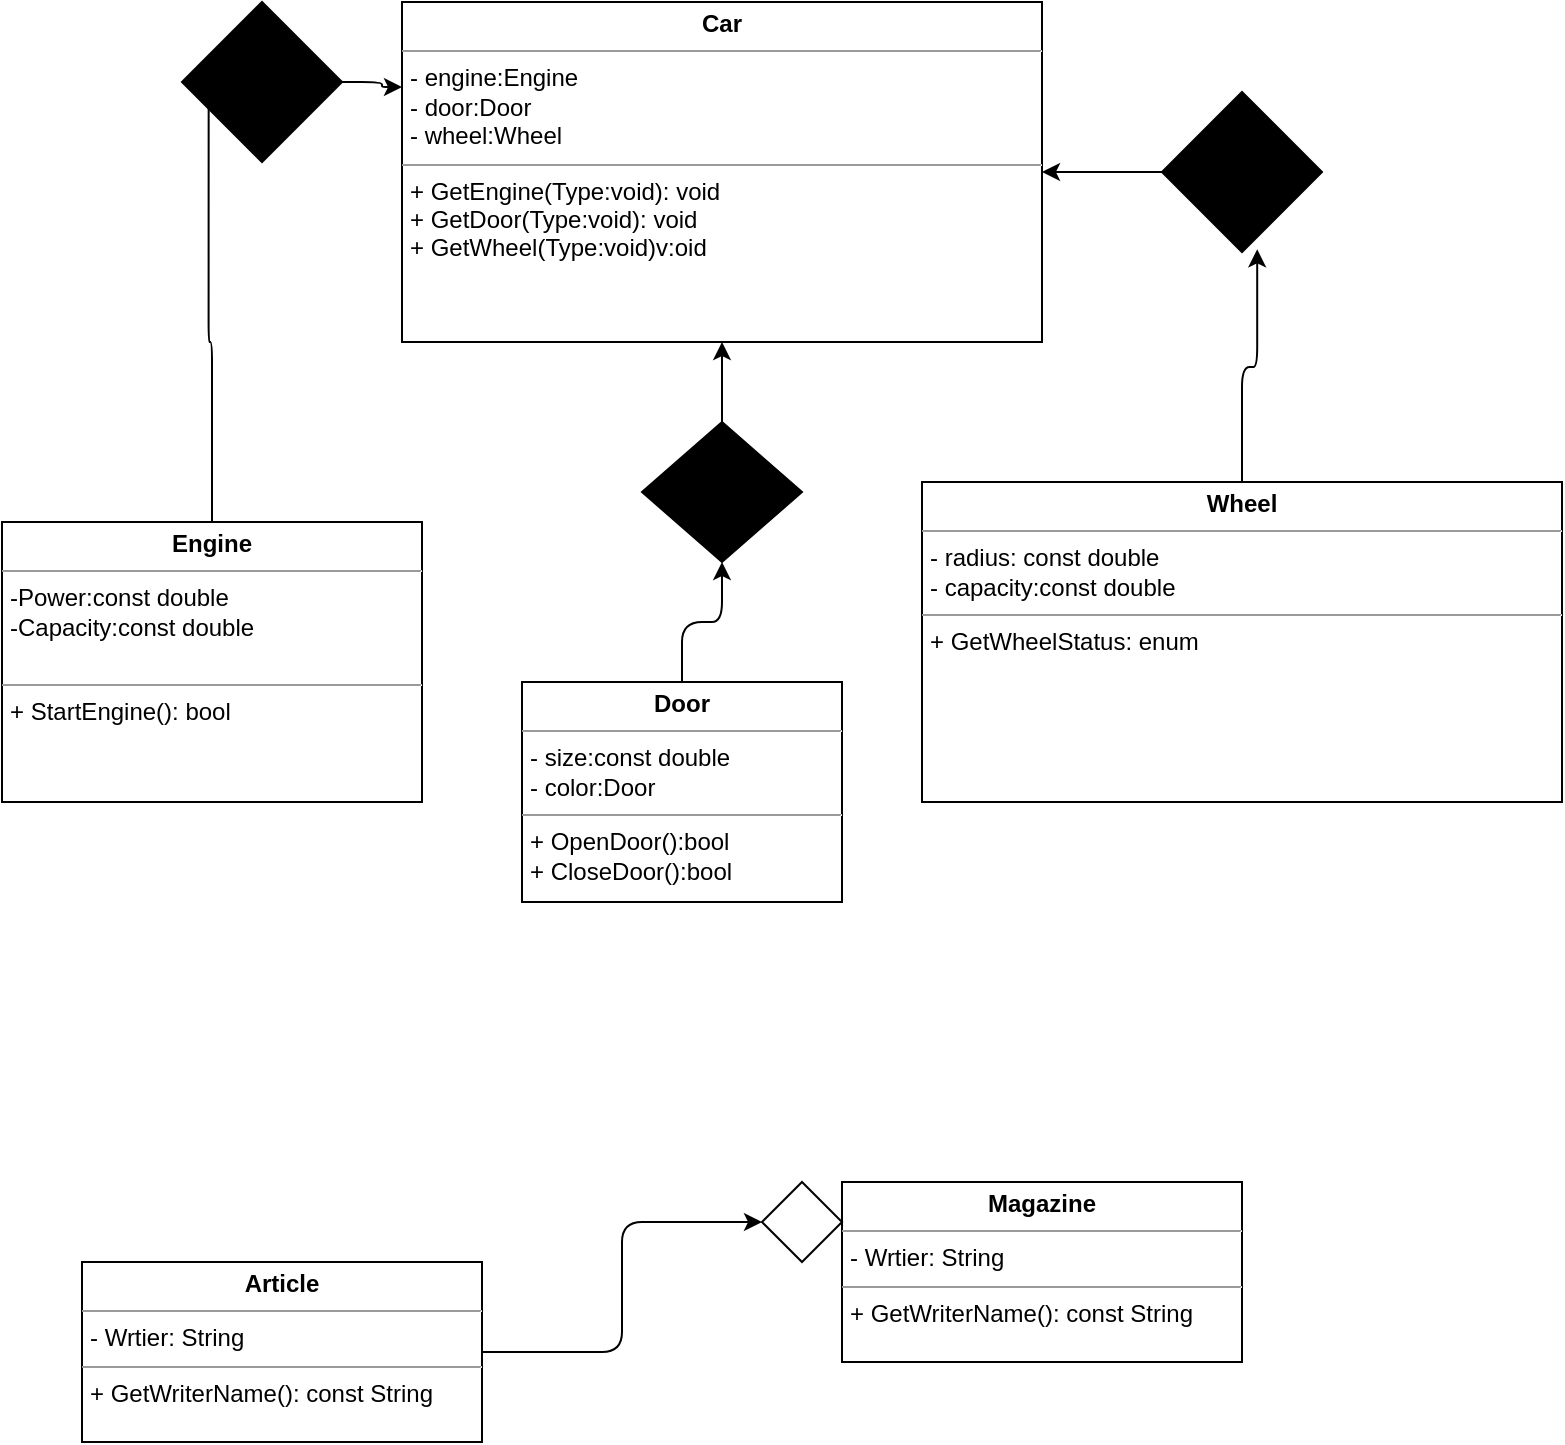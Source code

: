 <mxfile version="20.7.4" type="github"><diagram id="wVg1OmYp5kITG0oUaREt" name="Page-1"><mxGraphModel dx="1004" dy="617" grid="1" gridSize="10" guides="1" tooltips="1" connect="1" arrows="1" fold="1" page="1" pageScale="1" pageWidth="850" pageHeight="1100" math="0" shadow="0"><root><mxCell id="0"/><mxCell id="1" parent="0"/><mxCell id="uZaiWUIiGBdvHnx8XuMi-12" value="&lt;p style=&quot;margin:0px;margin-top:4px;text-align:center;&quot;&gt;&lt;b style=&quot;&quot;&gt;Car&lt;/b&gt;&lt;/p&gt;&lt;hr size=&quot;1&quot;&gt;&lt;p style=&quot;margin:0px;margin-left:4px;&quot;&gt;- engine:Engine&lt;br&gt;- door:Door&lt;/p&gt;&lt;p style=&quot;margin:0px;margin-left:4px;&quot;&gt;- wheel:Wheel&lt;/p&gt;&lt;hr size=&quot;1&quot;&gt;&lt;p style=&quot;margin:0px;margin-left:4px;&quot;&gt;+ GetEngine(Type:void): void&lt;br&gt;+ GetDoor(Type:void): void&lt;/p&gt;&lt;p style=&quot;margin:0px;margin-left:4px;&quot;&gt;+ GetWheel(Type:void)v:oid&lt;/p&gt;" style="verticalAlign=top;align=left;overflow=fill;fontSize=12;fontFamily=Helvetica;html=1;" vertex="1" parent="1"><mxGeometry x="250" y="120" width="320" height="170" as="geometry"/></mxCell><mxCell id="uZaiWUIiGBdvHnx8XuMi-16" style="edgeStyle=orthogonalEdgeStyle;rounded=1;orthogonalLoop=1;jettySize=auto;html=1;entryX=0;entryY=0.25;entryDx=0;entryDy=0;startArrow=none;" edge="1" parent="1" source="uZaiWUIiGBdvHnx8XuMi-17" target="uZaiWUIiGBdvHnx8XuMi-12"><mxGeometry relative="1" as="geometry"/></mxCell><mxCell id="uZaiWUIiGBdvHnx8XuMi-13" value="&lt;p style=&quot;margin:0px;margin-top:4px;text-align:center;&quot;&gt;&lt;b&gt;Engine&lt;/b&gt;&lt;/p&gt;&lt;hr size=&quot;1&quot;&gt;&lt;p style=&quot;margin:0px;margin-left:4px;&quot;&gt;-Power:const double&lt;/p&gt;&lt;p style=&quot;margin:0px;margin-left:4px;&quot;&gt;-Capacity:const double&lt;/p&gt;&lt;p style=&quot;margin:0px;margin-left:4px;&quot;&gt;&lt;br&gt;&lt;/p&gt;&lt;hr size=&quot;1&quot;&gt;&lt;p style=&quot;margin:0px;margin-left:4px;&quot;&gt;+ StartEngine(): bool&lt;/p&gt;" style="verticalAlign=top;align=left;overflow=fill;fontSize=12;fontFamily=Helvetica;html=1;" vertex="1" parent="1"><mxGeometry x="50" y="380" width="210" height="140" as="geometry"/></mxCell><mxCell id="uZaiWUIiGBdvHnx8XuMi-20" style="edgeStyle=orthogonalEdgeStyle;rounded=1;orthogonalLoop=1;jettySize=auto;html=1;exitX=0.5;exitY=0;exitDx=0;exitDy=0;entryX=0.595;entryY=0.983;entryDx=0;entryDy=0;entryPerimeter=0;" edge="1" parent="1" source="uZaiWUIiGBdvHnx8XuMi-14" target="uZaiWUIiGBdvHnx8XuMi-19"><mxGeometry relative="1" as="geometry"/></mxCell><mxCell id="uZaiWUIiGBdvHnx8XuMi-14" value="&lt;p style=&quot;margin:0px;margin-top:4px;text-align:center;&quot;&gt;&lt;b&gt;Wheel&lt;/b&gt;&lt;/p&gt;&lt;hr size=&quot;1&quot;&gt;&lt;p style=&quot;margin:0px;margin-left:4px;&quot;&gt;- radius: const double&lt;/p&gt;&lt;p style=&quot;margin:0px;margin-left:4px;&quot;&gt;- capacity:const double&lt;/p&gt;&lt;hr size=&quot;1&quot;&gt;&lt;p style=&quot;margin:0px;margin-left:4px;&quot;&gt;+ GetWheelStatus: enum&lt;/p&gt;&lt;p style=&quot;margin:0px;margin-left:4px;&quot;&gt;&lt;br&gt;&lt;/p&gt;" style="verticalAlign=top;align=left;overflow=fill;fontSize=12;fontFamily=Helvetica;html=1;" vertex="1" parent="1"><mxGeometry x="510" y="360" width="320" height="160" as="geometry"/></mxCell><mxCell id="uZaiWUIiGBdvHnx8XuMi-23" value="" style="edgeStyle=orthogonalEdgeStyle;rounded=1;orthogonalLoop=1;jettySize=auto;html=1;" edge="1" parent="1" source="uZaiWUIiGBdvHnx8XuMi-15" target="uZaiWUIiGBdvHnx8XuMi-22"><mxGeometry relative="1" as="geometry"/></mxCell><mxCell id="uZaiWUIiGBdvHnx8XuMi-15" value="&lt;p style=&quot;margin:0px;margin-top:4px;text-align:center;&quot;&gt;&lt;b&gt;Door&lt;/b&gt;&lt;/p&gt;&lt;hr size=&quot;1&quot;&gt;&lt;p style=&quot;margin:0px;margin-left:4px;&quot;&gt;- size:const double&lt;/p&gt;&lt;p style=&quot;margin:0px;margin-left:4px;&quot;&gt;- color:Door&lt;/p&gt;&lt;hr size=&quot;1&quot;&gt;&lt;p style=&quot;margin:0px;margin-left:4px;&quot;&gt;+ OpenDoor():bool&lt;/p&gt;&lt;p style=&quot;margin:0px;margin-left:4px;&quot;&gt;+ CloseDoor():bool&lt;/p&gt;" style="verticalAlign=top;align=left;overflow=fill;fontSize=12;fontFamily=Helvetica;html=1;" vertex="1" parent="1"><mxGeometry x="310" y="460" width="160" height="110" as="geometry"/></mxCell><mxCell id="uZaiWUIiGBdvHnx8XuMi-17" value="" style="rhombus;whiteSpace=wrap;html=1;fillColor=#000000;" vertex="1" parent="1"><mxGeometry x="140" y="120" width="80" height="80" as="geometry"/></mxCell><mxCell id="uZaiWUIiGBdvHnx8XuMi-18" value="" style="edgeStyle=orthogonalEdgeStyle;rounded=1;orthogonalLoop=1;jettySize=auto;html=1;entryX=0;entryY=0.25;entryDx=0;entryDy=0;endArrow=none;" edge="1" parent="1" source="uZaiWUIiGBdvHnx8XuMi-13" target="uZaiWUIiGBdvHnx8XuMi-17"><mxGeometry relative="1" as="geometry"><mxPoint x="155" y="380" as="sourcePoint"/><mxPoint x="250" y="162.5" as="targetPoint"/></mxGeometry></mxCell><mxCell id="uZaiWUIiGBdvHnx8XuMi-21" style="edgeStyle=orthogonalEdgeStyle;rounded=1;orthogonalLoop=1;jettySize=auto;html=1;exitX=0;exitY=0.5;exitDx=0;exitDy=0;entryX=1;entryY=0.5;entryDx=0;entryDy=0;" edge="1" parent="1" source="uZaiWUIiGBdvHnx8XuMi-19" target="uZaiWUIiGBdvHnx8XuMi-12"><mxGeometry relative="1" as="geometry"/></mxCell><mxCell id="uZaiWUIiGBdvHnx8XuMi-19" value="" style="rhombus;whiteSpace=wrap;html=1;strokeColor=#000000;fillColor=#000000;" vertex="1" parent="1"><mxGeometry x="630" y="165" width="80" height="80" as="geometry"/></mxCell><mxCell id="uZaiWUIiGBdvHnx8XuMi-24" style="edgeStyle=orthogonalEdgeStyle;rounded=1;orthogonalLoop=1;jettySize=auto;html=1;" edge="1" parent="1" source="uZaiWUIiGBdvHnx8XuMi-22" target="uZaiWUIiGBdvHnx8XuMi-12"><mxGeometry relative="1" as="geometry"/></mxCell><mxCell id="uZaiWUIiGBdvHnx8XuMi-22" value="" style="rhombus;whiteSpace=wrap;html=1;strokeColor=#000000;fillColor=#000000;" vertex="1" parent="1"><mxGeometry x="370" y="330" width="80" height="70" as="geometry"/></mxCell><mxCell id="uZaiWUIiGBdvHnx8XuMi-30" value="" style="edgeStyle=orthogonalEdgeStyle;rounded=1;orthogonalLoop=1;jettySize=auto;html=1;" edge="1" parent="1" source="uZaiWUIiGBdvHnx8XuMi-26" target="uZaiWUIiGBdvHnx8XuMi-29"><mxGeometry relative="1" as="geometry"/></mxCell><mxCell id="uZaiWUIiGBdvHnx8XuMi-26" value="&lt;p style=&quot;margin:0px;margin-top:4px;text-align:center;&quot;&gt;&lt;b&gt;Article&lt;/b&gt;&lt;/p&gt;&lt;hr size=&quot;1&quot;&gt;&lt;p style=&quot;margin:0px;margin-left:4px;&quot;&gt;- Wrtier: String&lt;/p&gt;&lt;hr size=&quot;1&quot;&gt;&lt;p style=&quot;margin:0px;margin-left:4px;&quot;&gt;+ GetWriterName(): const String&lt;/p&gt;" style="verticalAlign=top;align=left;overflow=fill;fontSize=12;fontFamily=Helvetica;html=1;strokeColor=default;fillColor=none;" vertex="1" parent="1"><mxGeometry x="90" y="750" width="200" height="90" as="geometry"/></mxCell><mxCell id="uZaiWUIiGBdvHnx8XuMi-27" value="&lt;p style=&quot;margin:0px;margin-top:4px;text-align:center;&quot;&gt;&lt;b&gt;Magazine&lt;/b&gt;&lt;/p&gt;&lt;hr size=&quot;1&quot;&gt;&lt;p style=&quot;margin:0px;margin-left:4px;&quot;&gt;- Wrtier: String&lt;/p&gt;&lt;hr size=&quot;1&quot;&gt;&lt;p style=&quot;margin:0px;margin-left:4px;&quot;&gt;+ GetWriterName(): const String&lt;/p&gt;" style="verticalAlign=top;align=left;overflow=fill;fontSize=12;fontFamily=Helvetica;html=1;strokeColor=default;fillColor=none;" vertex="1" parent="1"><mxGeometry x="470" y="710" width="200" height="90" as="geometry"/></mxCell><mxCell id="uZaiWUIiGBdvHnx8XuMi-29" value="" style="rhombus;whiteSpace=wrap;html=1;align=left;verticalAlign=top;fillColor=none;" vertex="1" parent="1"><mxGeometry x="430" y="710" width="40" height="40" as="geometry"/></mxCell></root></mxGraphModel></diagram></mxfile>